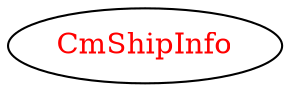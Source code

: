 digraph dependencyGraph {
 concentrate=true;
 ranksep="2.0";
 rankdir="LR"; 
 splines="ortho";
"CmShipInfo" [fontcolor="red"];
}